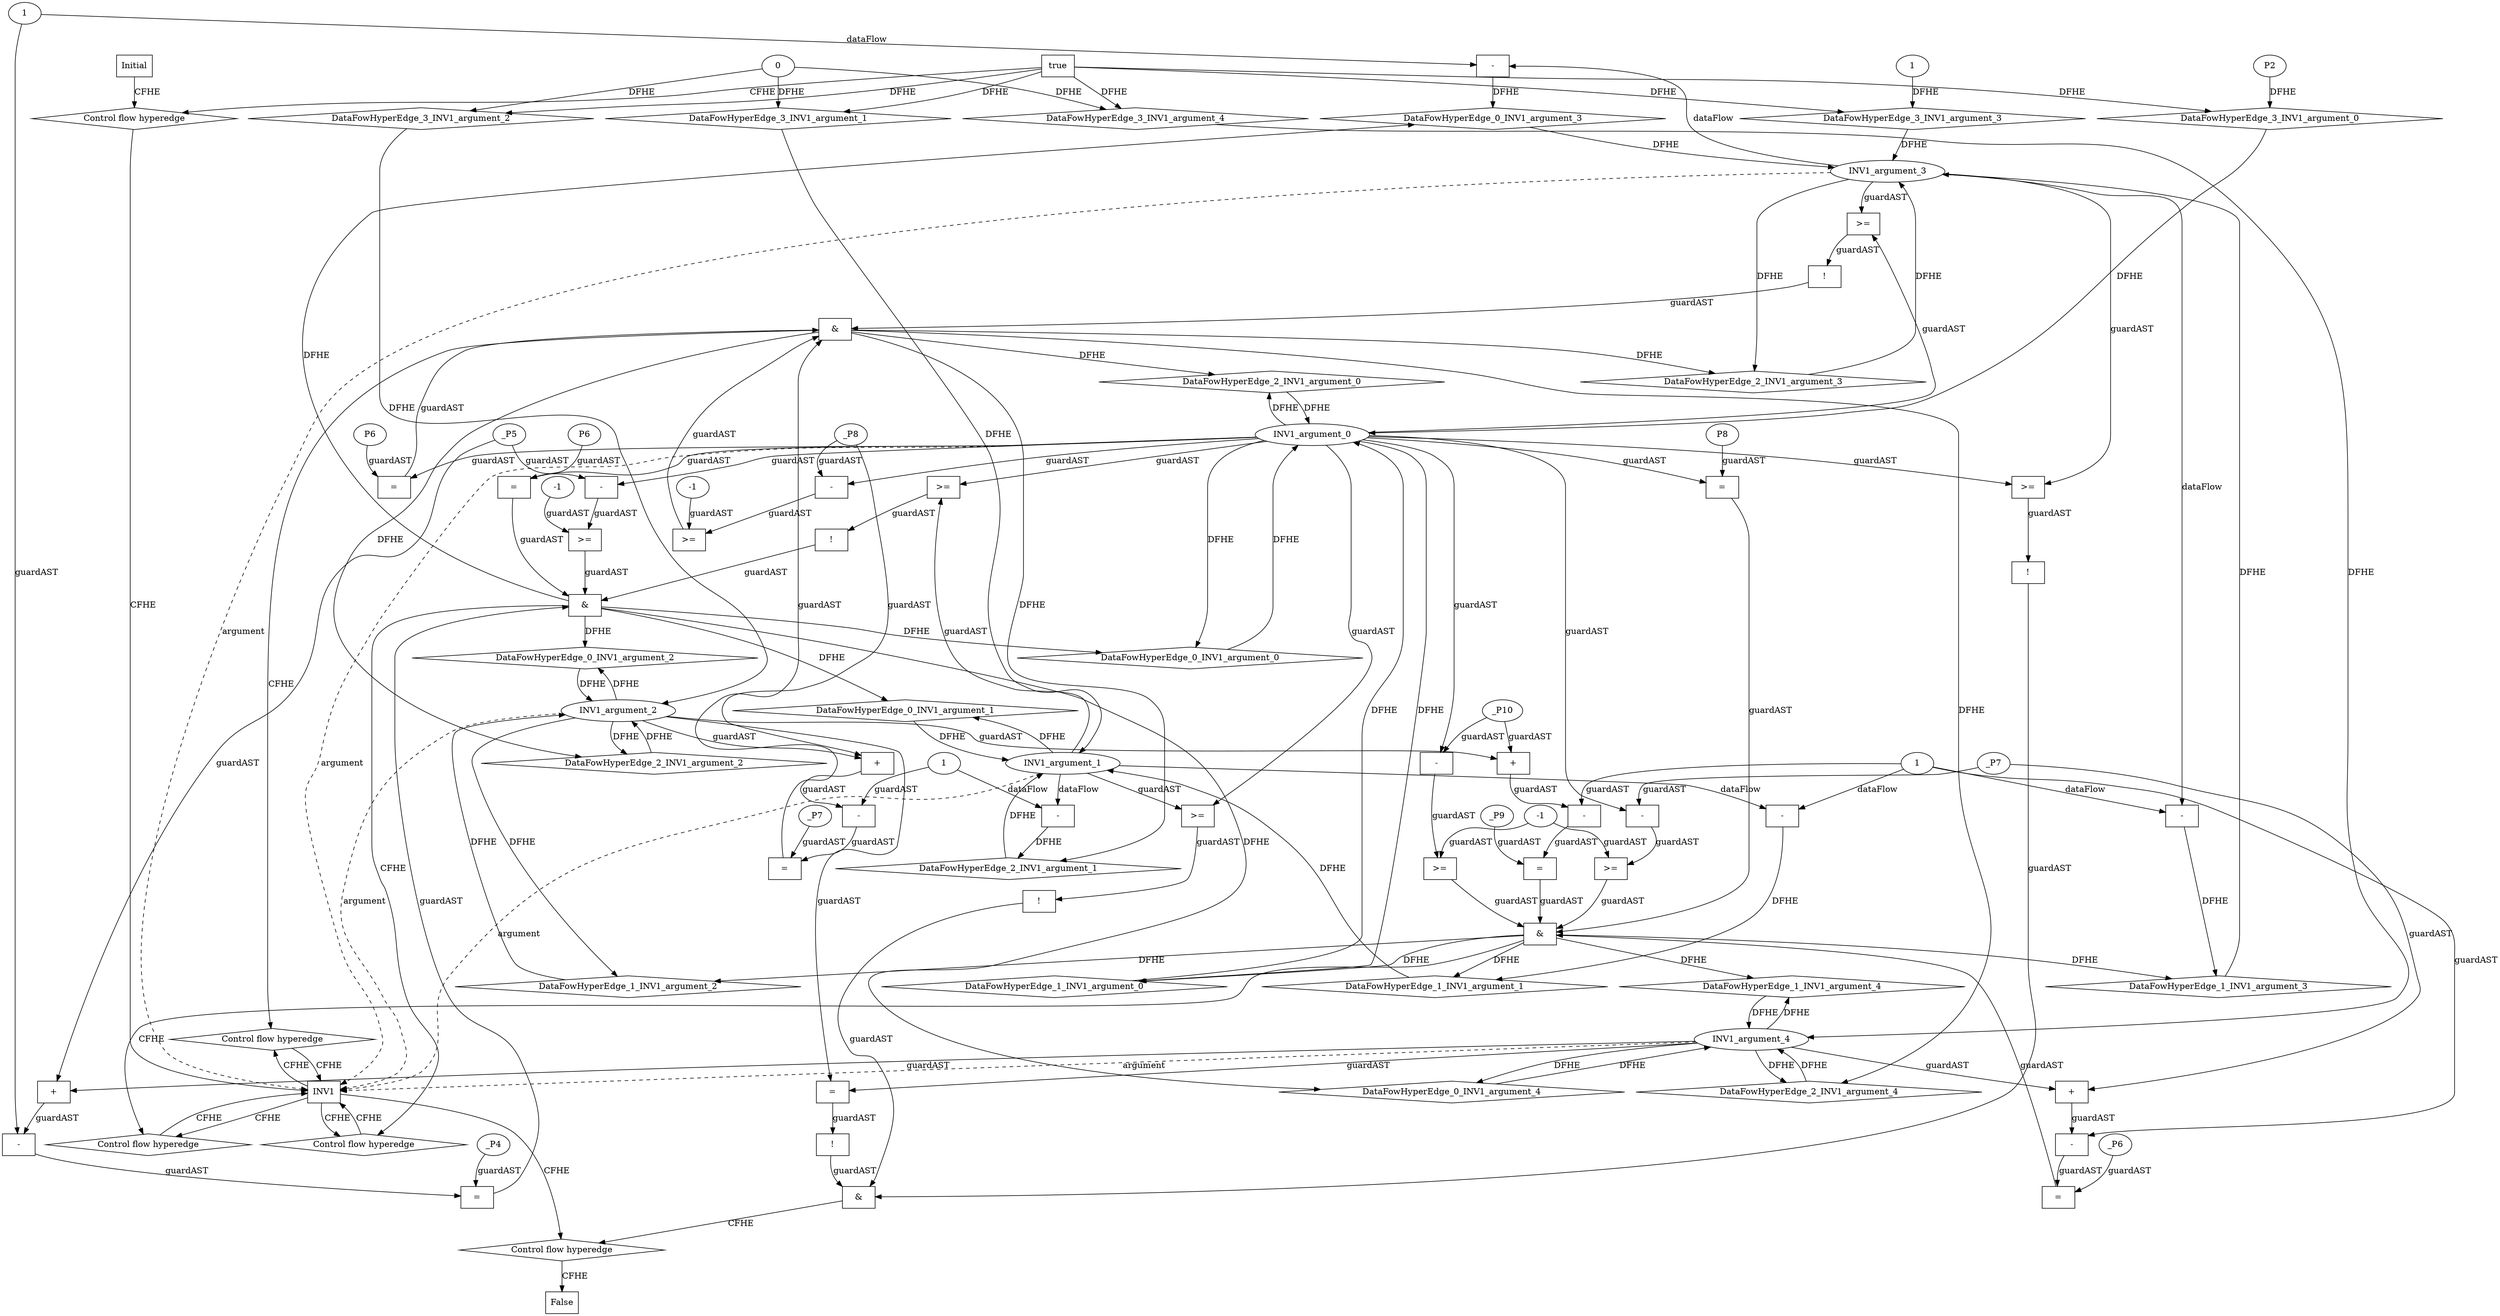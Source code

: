 // Horn Graph
digraph {
	"xxxINV1___INV1_0xxxdataFlow_0_node_0" [label="-"  nodeName="xxxINV1___INV1_0xxxdataFlow_0_node_0" class=Operator GNNNodeID=5 shape=rect]
	"xxxINV1___INV1_0xxxdataFlow_0_node_2" [label="1"  nodeName="xxxINV1___INV1_0xxxdataFlow_0_node_2" class=IdealInt GNNNodeID=6]
		"INV1_argument_3" -> "xxxINV1___INV1_0xxxdataFlow_0_node_0" [ label="dataFlow"]
		"xxxINV1___INV1_0xxxdataFlow_0_node_2" -> "xxxINV1___INV1_0xxxdataFlow_0_node_0" [ label="dataFlow"]
	"xxxINV1___INV1_0xxxguard_0_node_0" [label="!"  nodeName="xxxINV1___INV1_0xxxguard_0_node_0" class=Operator GNNNodeID=7 shape=rect]
	"xxxINV1___INV1_0xxxguard_0_node_1" [label=">="  nodeName="xxxINV1___INV1_0xxxguard_0_node_1" class=Operator GNNNodeID=8 shape=rect]
		"xxxINV1___INV1_0xxxguard_0_node_1" -> "xxxINV1___INV1_0xxxguard_0_node_0" [ label="guardAST"]
		"INV1_argument_0" -> "xxxINV1___INV1_0xxxguard_0_node_1" [ label="guardAST"]
		"INV1_argument_1" -> "xxxINV1___INV1_0xxxguard_0_node_1" [ label="guardAST"]
	"xxxINV1___INV1_0xxxguard1_node_0" [label=">="  nodeName="xxxINV1___INV1_0xxxguard1_node_0" class=Operator GNNNodeID=9 shape=rect]
	"xxxINV1___INV1_0xxxguard1_node_1" [label="-"  nodeName="xxxINV1___INV1_0xxxguard1_node_1" class=Operator GNNNodeID=10 shape=rect]
	"xxxINV1___INV1_0xxxguard1_node_3" [label="_P5"  nodeName="xxxINV1___INV1_0xxxguard1_node_3" class=symbolicConstant GNNNodeID=11]
	"xxxINV1___INV1_0xxxguard1_node_4" [label="-1"  nodeName="xxxINV1___INV1_0xxxguard1_node_4" class=IdealInt GNNNodeID=12]
		"xxxINV1___INV1_0xxxguard1_node_1" -> "xxxINV1___INV1_0xxxguard1_node_0" [ label="guardAST"]
		"xxxINV1___INV1_0xxxguard1_node_4" -> "xxxINV1___INV1_0xxxguard1_node_0" [ label="guardAST"]
		"INV1_argument_0" -> "xxxINV1___INV1_0xxxguard1_node_1" [ label="guardAST"]
		"xxxINV1___INV1_0xxxguard1_node_3" -> "xxxINV1___INV1_0xxxguard1_node_1" [ label="guardAST"]
	"xxxINV1___INV1_0xxxguard2_node_0" [label="="  nodeName="xxxINV1___INV1_0xxxguard2_node_0" class=Operator GNNNodeID=13 shape=rect]
	"xxxINV1___INV1_0xxxguard2_node_1" [label="P6"  nodeName="xxxINV1___INV1_0xxxguard2_node_1" class=symbolicConstant GNNNodeID=14]
		"xxxINV1___INV1_0xxxguard2_node_1" -> "xxxINV1___INV1_0xxxguard2_node_0" [ label="guardAST"]
		"INV1_argument_0" -> "xxxINV1___INV1_0xxxguard2_node_0" [ label="guardAST"]
	"xxxINV1___INV1_0xxxguard3_node_0" [label="="  nodeName="xxxINV1___INV1_0xxxguard3_node_0" class=Operator GNNNodeID=15 shape=rect]
	"xxxINV1___INV1_0xxxguard3_node_1" [label="-"  nodeName="xxxINV1___INV1_0xxxguard3_node_1" class=Operator GNNNodeID=16 shape=rect]
	"xxxINV1___INV1_0xxxguard3_node_2" [label="+"  nodeName="xxxINV1___INV1_0xxxguard3_node_2" class=Operator GNNNodeID=17 shape=rect]
	"xxxINV1___INV1_0xxxguard3_node_6" [label="_P4"  nodeName="xxxINV1___INV1_0xxxguard3_node_6" class=symbolicConstant GNNNodeID=18]
		"xxxINV1___INV1_0xxxguard3_node_1" -> "xxxINV1___INV1_0xxxguard3_node_0" [ label="guardAST"]
		"xxxINV1___INV1_0xxxguard3_node_6" -> "xxxINV1___INV1_0xxxguard3_node_0" [ label="guardAST"]
		"xxxINV1___INV1_0xxxguard3_node_2" -> "xxxINV1___INV1_0xxxguard3_node_1" [ label="guardAST"]
		"xxxINV1___INV1_0xxxdataFlow_0_node_2" -> "xxxINV1___INV1_0xxxguard3_node_1" [ label="guardAST"]
		"INV1_argument_4" -> "xxxINV1___INV1_0xxxguard3_node_2" [ label="guardAST"]
		"xxxINV1___INV1_0xxxguard1_node_3" -> "xxxINV1___INV1_0xxxguard3_node_2" [ label="guardAST"]
	"xxxINV1___INV1_1xxxdataFlow_0_node_0" [label="-"  nodeName="xxxINV1___INV1_1xxxdataFlow_0_node_0" class=Operator GNNNodeID=19 shape=rect]
	"xxxINV1___INV1_1xxxdataFlow_0_node_2" [label="1"  nodeName="xxxINV1___INV1_1xxxdataFlow_0_node_2" class=IdealInt GNNNodeID=20]
		"INV1_argument_1" -> "xxxINV1___INV1_1xxxdataFlow_0_node_0" [ label="dataFlow"]
		"xxxINV1___INV1_1xxxdataFlow_0_node_2" -> "xxxINV1___INV1_1xxxdataFlow_0_node_0" [ label="dataFlow"]
	"xxxINV1___INV1_1xxxdataFlow2_node_0" [label="-"  nodeName="xxxINV1___INV1_1xxxdataFlow2_node_0" class=Operator GNNNodeID=21 shape=rect]
		"INV1_argument_3" -> "xxxINV1___INV1_1xxxdataFlow2_node_0" [ label="dataFlow"]
		"xxxINV1___INV1_1xxxdataFlow_0_node_2" -> "xxxINV1___INV1_1xxxdataFlow2_node_0" [ label="dataFlow"]
	"xxxINV1___INV1_1xxxguard_0_node_0" [label="="  nodeName="xxxINV1___INV1_1xxxguard_0_node_0" class=Operator GNNNodeID=22 shape=rect]
	"xxxINV1___INV1_1xxxguard_0_node_1" [label="-"  nodeName="xxxINV1___INV1_1xxxguard_0_node_1" class=Operator GNNNodeID=23 shape=rect]
	"xxxINV1___INV1_1xxxguard_0_node_2" [label="+"  nodeName="xxxINV1___INV1_1xxxguard_0_node_2" class=Operator GNNNodeID=24 shape=rect]
	"xxxINV1___INV1_1xxxguard_0_node_4" [label="_P10"  nodeName="xxxINV1___INV1_1xxxguard_0_node_4" class=symbolicConstant GNNNodeID=25]
	"xxxINV1___INV1_1xxxguard_0_node_6" [label="_P9"  nodeName="xxxINV1___INV1_1xxxguard_0_node_6" class=symbolicConstant GNNNodeID=26]
		"xxxINV1___INV1_1xxxguard_0_node_1" -> "xxxINV1___INV1_1xxxguard_0_node_0" [ label="guardAST"]
		"xxxINV1___INV1_1xxxguard_0_node_6" -> "xxxINV1___INV1_1xxxguard_0_node_0" [ label="guardAST"]
		"xxxINV1___INV1_1xxxguard_0_node_2" -> "xxxINV1___INV1_1xxxguard_0_node_1" [ label="guardAST"]
		"xxxINV1___INV1_1xxxdataFlow_0_node_2" -> "xxxINV1___INV1_1xxxguard_0_node_1" [ label="guardAST"]
		"INV1_argument_2" -> "xxxINV1___INV1_1xxxguard_0_node_2" [ label="guardAST"]
		"xxxINV1___INV1_1xxxguard_0_node_4" -> "xxxINV1___INV1_1xxxguard_0_node_2" [ label="guardAST"]
	"xxxINV1___INV1_1xxxguard1_node_0" [label="="  nodeName="xxxINV1___INV1_1xxxguard1_node_0" class=Operator GNNNodeID=27 shape=rect]
	"xxxINV1___INV1_1xxxguard1_node_1" [label="-"  nodeName="xxxINV1___INV1_1xxxguard1_node_1" class=Operator GNNNodeID=28 shape=rect]
	"xxxINV1___INV1_1xxxguard1_node_2" [label="+"  nodeName="xxxINV1___INV1_1xxxguard1_node_2" class=Operator GNNNodeID=29 shape=rect]
	"xxxINV1___INV1_1xxxguard1_node_4" [label="_P7"  nodeName="xxxINV1___INV1_1xxxguard1_node_4" class=symbolicConstant GNNNodeID=30]
	"xxxINV1___INV1_1xxxguard1_node_6" [label="_P6"  nodeName="xxxINV1___INV1_1xxxguard1_node_6" class=symbolicConstant GNNNodeID=31]
		"xxxINV1___INV1_1xxxguard1_node_1" -> "xxxINV1___INV1_1xxxguard1_node_0" [ label="guardAST"]
		"xxxINV1___INV1_1xxxguard1_node_6" -> "xxxINV1___INV1_1xxxguard1_node_0" [ label="guardAST"]
		"xxxINV1___INV1_1xxxguard1_node_2" -> "xxxINV1___INV1_1xxxguard1_node_1" [ label="guardAST"]
		"xxxINV1___INV1_1xxxdataFlow_0_node_2" -> "xxxINV1___INV1_1xxxguard1_node_1" [ label="guardAST"]
		"INV1_argument_4" -> "xxxINV1___INV1_1xxxguard1_node_2" [ label="guardAST"]
		"xxxINV1___INV1_1xxxguard1_node_4" -> "xxxINV1___INV1_1xxxguard1_node_2" [ label="guardAST"]
	"xxxINV1___INV1_1xxxguard2_node_0" [label=">="  nodeName="xxxINV1___INV1_1xxxguard2_node_0" class=Operator GNNNodeID=32 shape=rect]
	"xxxINV1___INV1_1xxxguard2_node_1" [label="-"  nodeName="xxxINV1___INV1_1xxxguard2_node_1" class=Operator GNNNodeID=33 shape=rect]
	"xxxINV1___INV1_1xxxguard2_node_4" [label="-1"  nodeName="xxxINV1___INV1_1xxxguard2_node_4" class=IdealInt GNNNodeID=34]
		"xxxINV1___INV1_1xxxguard2_node_1" -> "xxxINV1___INV1_1xxxguard2_node_0" [ label="guardAST"]
		"xxxINV1___INV1_1xxxguard2_node_4" -> "xxxINV1___INV1_1xxxguard2_node_0" [ label="guardAST"]
		"INV1_argument_0" -> "xxxINV1___INV1_1xxxguard2_node_1" [ label="guardAST"]
		"xxxINV1___INV1_1xxxguard1_node_4" -> "xxxINV1___INV1_1xxxguard2_node_1" [ label="guardAST"]
	"xxxINV1___INV1_1xxxguard3_node_0" [label=">="  nodeName="xxxINV1___INV1_1xxxguard3_node_0" class=Operator GNNNodeID=35 shape=rect]
	"xxxINV1___INV1_1xxxguard3_node_1" [label="-"  nodeName="xxxINV1___INV1_1xxxguard3_node_1" class=Operator GNNNodeID=36 shape=rect]
		"xxxINV1___INV1_1xxxguard3_node_1" -> "xxxINV1___INV1_1xxxguard3_node_0" [ label="guardAST"]
		"xxxINV1___INV1_1xxxguard2_node_4" -> "xxxINV1___INV1_1xxxguard3_node_0" [ label="guardAST"]
		"INV1_argument_0" -> "xxxINV1___INV1_1xxxguard3_node_1" [ label="guardAST"]
		"xxxINV1___INV1_1xxxguard_0_node_4" -> "xxxINV1___INV1_1xxxguard3_node_1" [ label="guardAST"]
	"xxxINV1___INV1_1xxxguard4_node_0" [label="="  nodeName="xxxINV1___INV1_1xxxguard4_node_0" class=Operator GNNNodeID=37 shape=rect]
	"xxxINV1___INV1_1xxxguard4_node_1" [label="P8"  nodeName="xxxINV1___INV1_1xxxguard4_node_1" class=symbolicConstant GNNNodeID=38]
		"xxxINV1___INV1_1xxxguard4_node_1" -> "xxxINV1___INV1_1xxxguard4_node_0" [ label="guardAST"]
		"INV1_argument_0" -> "xxxINV1___INV1_1xxxguard4_node_0" [ label="guardAST"]
	"xxxINV1___INV1_2xxxdataFlow_0_node_0" [label="-"  nodeName="xxxINV1___INV1_2xxxdataFlow_0_node_0" class=Operator GNNNodeID=39 shape=rect]
	"xxxINV1___INV1_2xxxdataFlow_0_node_2" [label="1"  nodeName="xxxINV1___INV1_2xxxdataFlow_0_node_2" class=IdealInt GNNNodeID=40]
		"INV1_argument_1" -> "xxxINV1___INV1_2xxxdataFlow_0_node_0" [ label="dataFlow"]
		"xxxINV1___INV1_2xxxdataFlow_0_node_2" -> "xxxINV1___INV1_2xxxdataFlow_0_node_0" [ label="dataFlow"]
	"xxxINV1___INV1_2xxxguard_0_node_0" [label=">="  nodeName="xxxINV1___INV1_2xxxguard_0_node_0" class=Operator GNNNodeID=41 shape=rect]
	"xxxINV1___INV1_2xxxguard_0_node_1" [label="-"  nodeName="xxxINV1___INV1_2xxxguard_0_node_1" class=Operator GNNNodeID=42 shape=rect]
	"xxxINV1___INV1_2xxxguard_0_node_3" [label="_P8"  nodeName="xxxINV1___INV1_2xxxguard_0_node_3" class=symbolicConstant GNNNodeID=43]
	"xxxINV1___INV1_2xxxguard_0_node_4" [label="-1"  nodeName="xxxINV1___INV1_2xxxguard_0_node_4" class=IdealInt GNNNodeID=44]
		"xxxINV1___INV1_2xxxguard_0_node_1" -> "xxxINV1___INV1_2xxxguard_0_node_0" [ label="guardAST"]
		"xxxINV1___INV1_2xxxguard_0_node_4" -> "xxxINV1___INV1_2xxxguard_0_node_0" [ label="guardAST"]
		"INV1_argument_0" -> "xxxINV1___INV1_2xxxguard_0_node_1" [ label="guardAST"]
		"xxxINV1___INV1_2xxxguard_0_node_3" -> "xxxINV1___INV1_2xxxguard_0_node_1" [ label="guardAST"]
	"xxxINV1___INV1_2xxxguard1_node_0" [label="!"  nodeName="xxxINV1___INV1_2xxxguard1_node_0" class=Operator GNNNodeID=45 shape=rect]
	"xxxINV1___INV1_2xxxguard1_node_1" [label=">="  nodeName="xxxINV1___INV1_2xxxguard1_node_1" class=Operator GNNNodeID=46 shape=rect]
		"xxxINV1___INV1_2xxxguard1_node_1" -> "xxxINV1___INV1_2xxxguard1_node_0" [ label="guardAST"]
		"INV1_argument_0" -> "xxxINV1___INV1_2xxxguard1_node_1" [ label="guardAST"]
		"INV1_argument_3" -> "xxxINV1___INV1_2xxxguard1_node_1" [ label="guardAST"]
	"xxxINV1___INV1_2xxxguard2_node_0" [label="="  nodeName="xxxINV1___INV1_2xxxguard2_node_0" class=Operator GNNNodeID=47 shape=rect]
	"xxxINV1___INV1_2xxxguard2_node_1" [label="P6"  nodeName="xxxINV1___INV1_2xxxguard2_node_1" class=symbolicConstant GNNNodeID=48]
		"xxxINV1___INV1_2xxxguard2_node_1" -> "xxxINV1___INV1_2xxxguard2_node_0" [ label="guardAST"]
		"INV1_argument_0" -> "xxxINV1___INV1_2xxxguard2_node_0" [ label="guardAST"]
	"xxxINV1___INV1_2xxxguard3_node_0" [label="="  nodeName="xxxINV1___INV1_2xxxguard3_node_0" class=Operator GNNNodeID=49 shape=rect]
	"xxxINV1___INV1_2xxxguard3_node_1" [label="-"  nodeName="xxxINV1___INV1_2xxxguard3_node_1" class=Operator GNNNodeID=50 shape=rect]
	"xxxINV1___INV1_2xxxguard3_node_2" [label="+"  nodeName="xxxINV1___INV1_2xxxguard3_node_2" class=Operator GNNNodeID=51 shape=rect]
	"xxxINV1___INV1_2xxxguard3_node_6" [label="_P7"  nodeName="xxxINV1___INV1_2xxxguard3_node_6" class=symbolicConstant GNNNodeID=52]
		"xxxINV1___INV1_2xxxguard3_node_1" -> "xxxINV1___INV1_2xxxguard3_node_0" [ label="guardAST"]
		"xxxINV1___INV1_2xxxguard3_node_6" -> "xxxINV1___INV1_2xxxguard3_node_0" [ label="guardAST"]
		"xxxINV1___INV1_2xxxguard3_node_2" -> "xxxINV1___INV1_2xxxguard3_node_1" [ label="guardAST"]
		"xxxINV1___INV1_2xxxdataFlow_0_node_2" -> "xxxINV1___INV1_2xxxguard3_node_1" [ label="guardAST"]
		"INV1_argument_2" -> "xxxINV1___INV1_2xxxguard3_node_2" [ label="guardAST"]
		"xxxINV1___INV1_2xxxguard_0_node_3" -> "xxxINV1___INV1_2xxxguard3_node_2" [ label="guardAST"]
	"xxxINV1___Initial_3xxxdataFlow_0_node_0" [label="0"  nodeName="xxxINV1___Initial_3xxxdataFlow_0_node_0" class=IdealInt GNNNodeID=53]
	"xxxINV1___Initial_3xxxdataFlow3_node_0" [label="1"  nodeName="xxxINV1___Initial_3xxxdataFlow3_node_0" class=IdealInt GNNNodeID=54]
	"xxxINV1___Initial_3xxxdataFlow4_node_0" [label="P2"  nodeName="xxxINV1___Initial_3xxxdataFlow4_node_0" class=symbolicConstant GNNNodeID=55]
	"xxxFALSE___INV1_4xxxguard_0_node_0" [label="!"  nodeName="xxxFALSE___INV1_4xxxguard_0_node_0" class=Operator GNNNodeID=56 shape=rect]
	"xxxFALSE___INV1_4xxxguard_0_node_1" [label=">="  nodeName="xxxFALSE___INV1_4xxxguard_0_node_1" class=Operator GNNNodeID=57 shape=rect]
		"xxxFALSE___INV1_4xxxguard_0_node_1" -> "xxxFALSE___INV1_4xxxguard_0_node_0" [ label="guardAST"]
		"INV1_argument_0" -> "xxxFALSE___INV1_4xxxguard_0_node_1" [ label="guardAST"]
		"INV1_argument_1" -> "xxxFALSE___INV1_4xxxguard_0_node_1" [ label="guardAST"]
	"xxxFALSE___INV1_4xxxguard1_node_0" [label="!"  nodeName="xxxFALSE___INV1_4xxxguard1_node_0" class=Operator GNNNodeID=58 shape=rect]
	"xxxFALSE___INV1_4xxxguard1_node_1" [label=">="  nodeName="xxxFALSE___INV1_4xxxguard1_node_1" class=Operator GNNNodeID=59 shape=rect]
		"xxxFALSE___INV1_4xxxguard1_node_1" -> "xxxFALSE___INV1_4xxxguard1_node_0" [ label="guardAST"]
		"INV1_argument_0" -> "xxxFALSE___INV1_4xxxguard1_node_1" [ label="guardAST"]
		"INV1_argument_3" -> "xxxFALSE___INV1_4xxxguard1_node_1" [ label="guardAST"]
	"xxxFALSE___INV1_4xxxguard2_node_0" [label="!"  nodeName="xxxFALSE___INV1_4xxxguard2_node_0" class=Operator GNNNodeID=60 shape=rect]
	"xxxFALSE___INV1_4xxxguard2_node_1" [label="="  nodeName="xxxFALSE___INV1_4xxxguard2_node_1" class=Operator GNNNodeID=61 shape=rect]
		"xxxFALSE___INV1_4xxxguard2_node_1" -> "xxxFALSE___INV1_4xxxguard2_node_0" [ label="guardAST"]
		"INV1_argument_2" -> "xxxFALSE___INV1_4xxxguard2_node_1" [ label="guardAST"]
		"INV1_argument_4" -> "xxxFALSE___INV1_4xxxguard2_node_1" [ label="guardAST"]
	"INV1" [label="INV1"  nodeName="INV1" class=CONTROL GNNNodeID=62 shape="rect"]
	"FALSE" [label="False"  nodeName=False class=CONTROL GNNNodeID=63 shape="rect"]
	"Initial" [label="Initial"  nodeName=Initial class=CONTROL GNNNodeID=64 shape="rect"]
	"ControlFowHyperEdge_0" [label="Control flow hyperedge"  hyperEdgeNodeID=0 nodeName=ControlFowHyperEdge_0 class=controlFlowHyperEdge shape="diamond"]
		"INV1" -> ControlFowHyperEdge_0 [ label="CFHE"]
		"ControlFowHyperEdge_0" -> "INV1" [ label="CFHE"]
	"ControlFowHyperEdge_1" [label="Control flow hyperedge"  hyperEdgeNodeID=1 nodeName=ControlFowHyperEdge_1 class=controlFlowHyperEdge shape="diamond"]
		"INV1" -> ControlFowHyperEdge_1 [ label="CFHE"]
		"ControlFowHyperEdge_1" -> "INV1" [ label="CFHE"]
	"ControlFowHyperEdge_2" [label="Control flow hyperedge"  hyperEdgeNodeID=2 nodeName=ControlFowHyperEdge_2 class=controlFlowHyperEdge shape="diamond"]
		"INV1" -> ControlFowHyperEdge_2 [ label="CFHE"]
		"ControlFowHyperEdge_2" -> "INV1" [ label="CFHE"]
	"ControlFowHyperEdge_3" [label="Control flow hyperedge"  hyperEdgeNodeID=3 nodeName=ControlFowHyperEdge_3 class=controlFlowHyperEdge shape="diamond"]
		"Initial" -> ControlFowHyperEdge_3 [ label="CFHE"]
		"ControlFowHyperEdge_3" -> "INV1" [ label="CFHE"]
	"ControlFowHyperEdge_4" [label="Control flow hyperedge"  hyperEdgeNodeID=4 nodeName=ControlFowHyperEdge_4 class=controlFlowHyperEdge shape="diamond"]
		"INV1" -> ControlFowHyperEdge_4 [ label="CFHE"]
		"ControlFowHyperEdge_4" -> "FALSE" [ label="CFHE"]
	"INV1_argument_0" [label="INV1_argument_0"  nodeName=argument0 class=argument shape=oval GNNNodeID=65 head="INV1"]
		"INV1_argument_0" -> "INV1" [ label="argument" style=dashed]
	"INV1_argument_1" [label="INV1_argument_1"  nodeName=argument1 class=argument shape=oval GNNNodeID=65 head="INV1"]
		"INV1_argument_1" -> "INV1" [ label="argument" style=dashed]
	"INV1_argument_2" [label="INV1_argument_2"  nodeName=argument2 class=argument shape=oval GNNNodeID=65 head="INV1"]
		"INV1_argument_2" -> "INV1" [ label="argument" style=dashed]
	"INV1_argument_3" [label="INV1_argument_3"  nodeName=argument3 class=argument shape=oval GNNNodeID=65 head="INV1"]
		"INV1_argument_3" -> "INV1" [ label="argument" style=dashed]
	"INV1_argument_4" [label="INV1_argument_4"  nodeName=argument4 class=argument shape=oval GNNNodeID=65 head="INV1"]
		"INV1_argument_4" -> "INV1" [ label="argument" style=dashed]
	"xxxINV1___INV1_0xxx_and" [label="&"  andName="xxxINV1___INV1_0xxx_and" class=Operator shape=rect]
		"xxxINV1___INV1_0xxxguard_0_node_0" -> "xxxINV1___INV1_0xxx_and" [ label="guardAST"]
		"xxxINV1___INV1_0xxxguard1_node_0" -> "xxxINV1___INV1_0xxx_and" [ label="guardAST"]
		"xxxINV1___INV1_0xxxguard2_node_0" -> "xxxINV1___INV1_0xxx_and" [ label="guardAST"]
		"xxxINV1___INV1_0xxxguard3_node_0" -> "xxxINV1___INV1_0xxx_and" [ label="guardAST"]
		"xxxINV1___INV1_0xxx_and" -> "ControlFowHyperEdge_0" [ label="CFHE"]
	"xxxINV1___INV1_1xxx_and" [label="&"  andName="xxxINV1___INV1_1xxx_and" class=Operator shape=rect]
		"xxxINV1___INV1_1xxxguard2_node_0" -> "xxxINV1___INV1_1xxx_and" [ label="guardAST"]
		"xxxINV1___INV1_1xxxguard3_node_0" -> "xxxINV1___INV1_1xxx_and" [ label="guardAST"]
		"xxxINV1___INV1_1xxxguard_0_node_0" -> "xxxINV1___INV1_1xxx_and" [ label="guardAST"]
		"xxxINV1___INV1_1xxxguard4_node_0" -> "xxxINV1___INV1_1xxx_and" [ label="guardAST"]
		"xxxINV1___INV1_1xxxguard1_node_0" -> "xxxINV1___INV1_1xxx_and" [ label="guardAST"]
		"xxxINV1___INV1_1xxx_and" -> "ControlFowHyperEdge_1" [ label="CFHE"]
	"xxxINV1___INV1_2xxx_and" [label="&"  andName="xxxINV1___INV1_2xxx_and" class=Operator shape=rect]
		"xxxINV1___INV1_2xxxguard_0_node_0" -> "xxxINV1___INV1_2xxx_and" [ label="guardAST"]
		"xxxINV1___INV1_2xxxguard1_node_0" -> "xxxINV1___INV1_2xxx_and" [ label="guardAST"]
		"xxxINV1___INV1_2xxxguard2_node_0" -> "xxxINV1___INV1_2xxx_and" [ label="guardAST"]
		"xxxINV1___INV1_2xxxguard3_node_0" -> "xxxINV1___INV1_2xxx_and" [ label="guardAST"]
		"xxxINV1___INV1_2xxx_and" -> "ControlFowHyperEdge_2" [ label="CFHE"]
	"true_3" [label="true"  nodeName="true_3" class=true shape=rect]
		"true_3" -> "ControlFowHyperEdge_3" [ label="CFHE"]
	"xxxFALSE___INV1_4xxx_and" [label="&"  andName="xxxFALSE___INV1_4xxx_and" class=Operator shape=rect]
		"xxxFALSE___INV1_4xxxguard_0_node_0" -> "xxxFALSE___INV1_4xxx_and" [ label="guardAST"]
		"xxxFALSE___INV1_4xxxguard1_node_0" -> "xxxFALSE___INV1_4xxx_and" [ label="guardAST"]
		"xxxFALSE___INV1_4xxxguard2_node_0" -> "xxxFALSE___INV1_4xxx_and" [ label="guardAST"]
		"xxxFALSE___INV1_4xxx_and" -> "ControlFowHyperEdge_4" [ label="CFHE"]
		"INV1_argument_0" -> "DataFowHyperEdge_0_INV1_argument_0" [ label="DFHE"]
	"DataFowHyperEdge_0_INV1_argument_0" [label="DataFowHyperEdge_0_INV1_argument_0"  nodeName="DataFowHyperEdge_0_INV1_argument_0" class=DataFlowHyperedge shape=diamond]
		"DataFowHyperEdge_0_INV1_argument_0" -> "INV1_argument_0" [ label="DFHE"]
		"xxxINV1___INV1_0xxx_and" -> "DataFowHyperEdge_0_INV1_argument_0" [ label="DFHE"]
		"INV1_argument_1" -> "DataFowHyperEdge_0_INV1_argument_1" [ label="DFHE"]
	"DataFowHyperEdge_0_INV1_argument_1" [label="DataFowHyperEdge_0_INV1_argument_1"  nodeName="DataFowHyperEdge_0_INV1_argument_1" class=DataFlowHyperedge shape=diamond]
		"DataFowHyperEdge_0_INV1_argument_1" -> "INV1_argument_1" [ label="DFHE"]
		"xxxINV1___INV1_0xxx_and" -> "DataFowHyperEdge_0_INV1_argument_1" [ label="DFHE"]
		"INV1_argument_2" -> "DataFowHyperEdge_0_INV1_argument_2" [ label="DFHE"]
	"DataFowHyperEdge_0_INV1_argument_2" [label="DataFowHyperEdge_0_INV1_argument_2"  nodeName="DataFowHyperEdge_0_INV1_argument_2" class=DataFlowHyperedge shape=diamond]
		"DataFowHyperEdge_0_INV1_argument_2" -> "INV1_argument_2" [ label="DFHE"]
		"xxxINV1___INV1_0xxx_and" -> "DataFowHyperEdge_0_INV1_argument_2" [ label="DFHE"]
		"INV1_argument_0" -> "DataFowHyperEdge_1_INV1_argument_0" [ label="DFHE"]
	"DataFowHyperEdge_1_INV1_argument_0" [label="DataFowHyperEdge_1_INV1_argument_0"  nodeName="DataFowHyperEdge_1_INV1_argument_0" class=DataFlowHyperedge shape=diamond]
		"DataFowHyperEdge_1_INV1_argument_0" -> "INV1_argument_0" [ label="DFHE"]
		"xxxINV1___INV1_1xxx_and" -> "DataFowHyperEdge_1_INV1_argument_0" [ label="DFHE"]
		"INV1_argument_0" -> "DataFowHyperEdge_2_INV1_argument_0" [ label="DFHE"]
	"DataFowHyperEdge_2_INV1_argument_0" [label="DataFowHyperEdge_2_INV1_argument_0"  nodeName="DataFowHyperEdge_2_INV1_argument_0" class=DataFlowHyperedge shape=diamond]
		"DataFowHyperEdge_2_INV1_argument_0" -> "INV1_argument_0" [ label="DFHE"]
		"xxxINV1___INV1_2xxx_and" -> "DataFowHyperEdge_2_INV1_argument_0" [ label="DFHE"]
		"INV1_argument_3" -> "DataFowHyperEdge_2_INV1_argument_3" [ label="DFHE"]
	"DataFowHyperEdge_2_INV1_argument_3" [label="DataFowHyperEdge_2_INV1_argument_3"  nodeName="DataFowHyperEdge_2_INV1_argument_3" class=DataFlowHyperedge shape=diamond]
		"DataFowHyperEdge_2_INV1_argument_3" -> "INV1_argument_3" [ label="DFHE"]
		"xxxINV1___INV1_2xxx_and" -> "DataFowHyperEdge_2_INV1_argument_3" [ label="DFHE"]
		"INV1_argument_4" -> "DataFowHyperEdge_2_INV1_argument_4" [ label="DFHE"]
	"DataFowHyperEdge_2_INV1_argument_4" [label="DataFowHyperEdge_2_INV1_argument_4"  nodeName="DataFowHyperEdge_2_INV1_argument_4" class=DataFlowHyperedge shape=diamond]
		"DataFowHyperEdge_2_INV1_argument_4" -> "INV1_argument_4" [ label="DFHE"]
		"xxxINV1___INV1_2xxx_and" -> "DataFowHyperEdge_2_INV1_argument_4" [ label="DFHE"]
	"DataFowHyperEdge_0_INV1_argument_3" [label="DataFowHyperEdge_0_INV1_argument_3"  nodeName="DataFowHyperEdge_0_INV1_argument_3" class=DataFlowHyperedge shape=diamond]
		"DataFowHyperEdge_0_INV1_argument_3" -> "INV1_argument_3" [ label="DFHE"]
		"xxxINV1___INV1_0xxx_and" -> "DataFowHyperEdge_0_INV1_argument_3" [ label="DFHE"]
		"xxxINV1___INV1_0xxxdataFlow_0_node_0" -> "DataFowHyperEdge_0_INV1_argument_3" [ label="DFHE"]
	"DataFowHyperEdge_0_INV1_argument_4" [label="DataFowHyperEdge_0_INV1_argument_4"  nodeName="DataFowHyperEdge_0_INV1_argument_4" class=DataFlowHyperedge shape=diamond]
		"DataFowHyperEdge_0_INV1_argument_4" -> "INV1_argument_4" [ label="DFHE"]
		"xxxINV1___INV1_0xxx_and" -> "DataFowHyperEdge_0_INV1_argument_4" [ label="DFHE"]
		"INV1_argument_4" -> "DataFowHyperEdge_0_INV1_argument_4" [ label="DFHE"]
	"DataFowHyperEdge_1_INV1_argument_1" [label="DataFowHyperEdge_1_INV1_argument_1"  nodeName="DataFowHyperEdge_1_INV1_argument_1" class=DataFlowHyperedge shape=diamond]
		"DataFowHyperEdge_1_INV1_argument_1" -> "INV1_argument_1" [ label="DFHE"]
		"xxxINV1___INV1_1xxx_and" -> "DataFowHyperEdge_1_INV1_argument_1" [ label="DFHE"]
		"xxxINV1___INV1_1xxxdataFlow_0_node_0" -> "DataFowHyperEdge_1_INV1_argument_1" [ label="DFHE"]
	"DataFowHyperEdge_1_INV1_argument_2" [label="DataFowHyperEdge_1_INV1_argument_2"  nodeName="DataFowHyperEdge_1_INV1_argument_2" class=DataFlowHyperedge shape=diamond]
		"DataFowHyperEdge_1_INV1_argument_2" -> "INV1_argument_2" [ label="DFHE"]
		"xxxINV1___INV1_1xxx_and" -> "DataFowHyperEdge_1_INV1_argument_2" [ label="DFHE"]
		"INV1_argument_2" -> "DataFowHyperEdge_1_INV1_argument_2" [ label="DFHE"]
	"DataFowHyperEdge_1_INV1_argument_3" [label="DataFowHyperEdge_1_INV1_argument_3"  nodeName="DataFowHyperEdge_1_INV1_argument_3" class=DataFlowHyperedge shape=diamond]
		"DataFowHyperEdge_1_INV1_argument_3" -> "INV1_argument_3" [ label="DFHE"]
		"xxxINV1___INV1_1xxx_and" -> "DataFowHyperEdge_1_INV1_argument_3" [ label="DFHE"]
		"xxxINV1___INV1_1xxxdataFlow2_node_0" -> "DataFowHyperEdge_1_INV1_argument_3" [ label="DFHE"]
	"DataFowHyperEdge_1_INV1_argument_4" [label="DataFowHyperEdge_1_INV1_argument_4"  nodeName="DataFowHyperEdge_1_INV1_argument_4" class=DataFlowHyperedge shape=diamond]
		"DataFowHyperEdge_1_INV1_argument_4" -> "INV1_argument_4" [ label="DFHE"]
		"xxxINV1___INV1_1xxx_and" -> "DataFowHyperEdge_1_INV1_argument_4" [ label="DFHE"]
		"INV1_argument_4" -> "DataFowHyperEdge_1_INV1_argument_4" [ label="DFHE"]
	"DataFowHyperEdge_2_INV1_argument_1" [label="DataFowHyperEdge_2_INV1_argument_1"  nodeName="DataFowHyperEdge_2_INV1_argument_1" class=DataFlowHyperedge shape=diamond]
		"DataFowHyperEdge_2_INV1_argument_1" -> "INV1_argument_1" [ label="DFHE"]
		"xxxINV1___INV1_2xxx_and" -> "DataFowHyperEdge_2_INV1_argument_1" [ label="DFHE"]
		"xxxINV1___INV1_2xxxdataFlow_0_node_0" -> "DataFowHyperEdge_2_INV1_argument_1" [ label="DFHE"]
	"DataFowHyperEdge_2_INV1_argument_2" [label="DataFowHyperEdge_2_INV1_argument_2"  nodeName="DataFowHyperEdge_2_INV1_argument_2" class=DataFlowHyperedge shape=diamond]
		"DataFowHyperEdge_2_INV1_argument_2" -> "INV1_argument_2" [ label="DFHE"]
		"xxxINV1___INV1_2xxx_and" -> "DataFowHyperEdge_2_INV1_argument_2" [ label="DFHE"]
		"INV1_argument_2" -> "DataFowHyperEdge_2_INV1_argument_2" [ label="DFHE"]
	"DataFowHyperEdge_3_INV1_argument_0" [label="DataFowHyperEdge_3_INV1_argument_0"  nodeName="DataFowHyperEdge_3_INV1_argument_0" class=DataFlowHyperedge shape=diamond]
		"DataFowHyperEdge_3_INV1_argument_0" -> "INV1_argument_0" [ label="DFHE"]
		"true_3" -> "DataFowHyperEdge_3_INV1_argument_0" [ label="DFHE"]
		"xxxINV1___Initial_3xxxdataFlow4_node_0" -> "DataFowHyperEdge_3_INV1_argument_0" [ label="DFHE"]
	"DataFowHyperEdge_3_INV1_argument_1" [label="DataFowHyperEdge_3_INV1_argument_1"  nodeName="DataFowHyperEdge_3_INV1_argument_1" class=DataFlowHyperedge shape=diamond]
		"DataFowHyperEdge_3_INV1_argument_1" -> "INV1_argument_1" [ label="DFHE"]
		"true_3" -> "DataFowHyperEdge_3_INV1_argument_1" [ label="DFHE"]
		"xxxINV1___Initial_3xxxdataFlow_0_node_0" -> "DataFowHyperEdge_3_INV1_argument_1" [ label="DFHE"]
	"DataFowHyperEdge_3_INV1_argument_2" [label="DataFowHyperEdge_3_INV1_argument_2"  nodeName="DataFowHyperEdge_3_INV1_argument_2" class=DataFlowHyperedge shape=diamond]
		"DataFowHyperEdge_3_INV1_argument_2" -> "INV1_argument_2" [ label="DFHE"]
		"true_3" -> "DataFowHyperEdge_3_INV1_argument_2" [ label="DFHE"]
		"xxxINV1___Initial_3xxxdataFlow_0_node_0" -> "DataFowHyperEdge_3_INV1_argument_2" [ label="DFHE"]
	"DataFowHyperEdge_3_INV1_argument_3" [label="DataFowHyperEdge_3_INV1_argument_3"  nodeName="DataFowHyperEdge_3_INV1_argument_3" class=DataFlowHyperedge shape=diamond]
		"DataFowHyperEdge_3_INV1_argument_3" -> "INV1_argument_3" [ label="DFHE"]
		"true_3" -> "DataFowHyperEdge_3_INV1_argument_3" [ label="DFHE"]
		"xxxINV1___Initial_3xxxdataFlow3_node_0" -> "DataFowHyperEdge_3_INV1_argument_3" [ label="DFHE"]
	"DataFowHyperEdge_3_INV1_argument_4" [label="DataFowHyperEdge_3_INV1_argument_4"  nodeName="DataFowHyperEdge_3_INV1_argument_4" class=DataFlowHyperedge shape=diamond]
		"DataFowHyperEdge_3_INV1_argument_4" -> "INV1_argument_4" [ label="DFHE"]
		"true_3" -> "DataFowHyperEdge_3_INV1_argument_4" [ label="DFHE"]
		"xxxINV1___Initial_3xxxdataFlow_0_node_0" -> "DataFowHyperEdge_3_INV1_argument_4" [ label="DFHE"]
}
